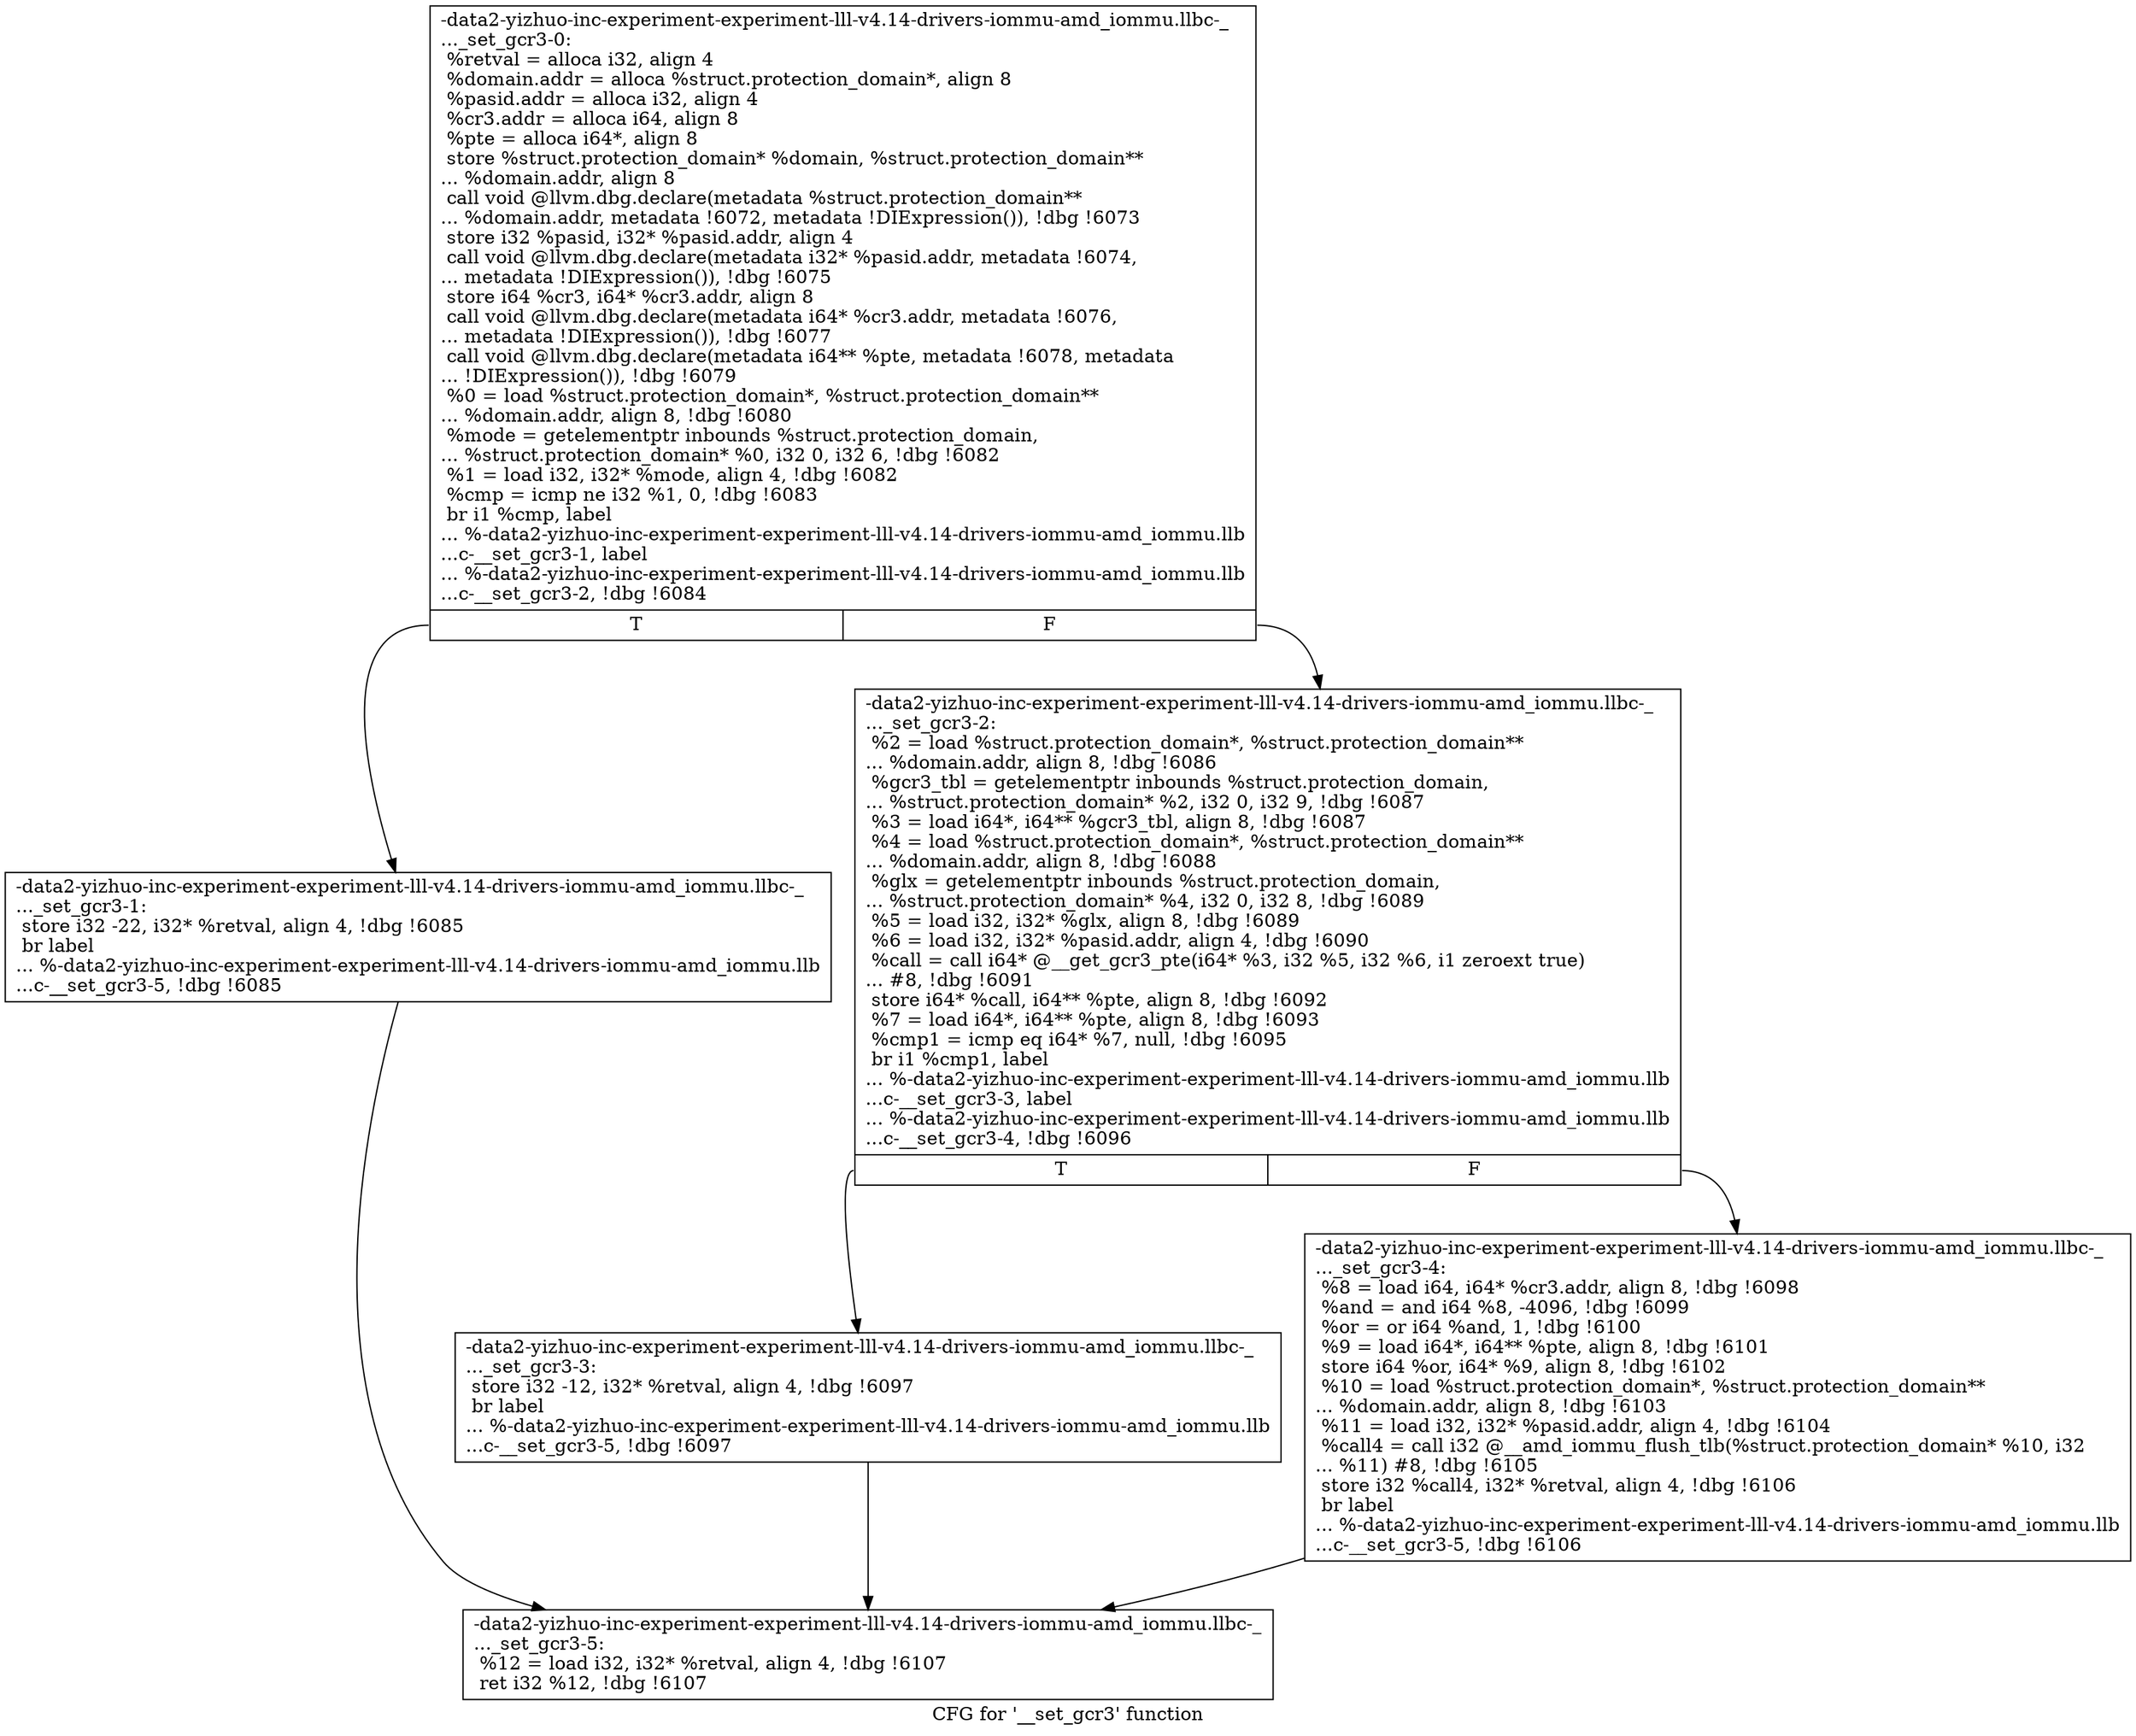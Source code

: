 digraph "CFG for '__set_gcr3' function" {
	label="CFG for '__set_gcr3' function";

	Node0x561b94657bf0 [shape=record,label="{-data2-yizhuo-inc-experiment-experiment-lll-v4.14-drivers-iommu-amd_iommu.llbc-_\l..._set_gcr3-0:\l  %retval = alloca i32, align 4\l  %domain.addr = alloca %struct.protection_domain*, align 8\l  %pasid.addr = alloca i32, align 4\l  %cr3.addr = alloca i64, align 8\l  %pte = alloca i64*, align 8\l  store %struct.protection_domain* %domain, %struct.protection_domain**\l... %domain.addr, align 8\l  call void @llvm.dbg.declare(metadata %struct.protection_domain**\l... %domain.addr, metadata !6072, metadata !DIExpression()), !dbg !6073\l  store i32 %pasid, i32* %pasid.addr, align 4\l  call void @llvm.dbg.declare(metadata i32* %pasid.addr, metadata !6074,\l... metadata !DIExpression()), !dbg !6075\l  store i64 %cr3, i64* %cr3.addr, align 8\l  call void @llvm.dbg.declare(metadata i64* %cr3.addr, metadata !6076,\l... metadata !DIExpression()), !dbg !6077\l  call void @llvm.dbg.declare(metadata i64** %pte, metadata !6078, metadata\l... !DIExpression()), !dbg !6079\l  %0 = load %struct.protection_domain*, %struct.protection_domain**\l... %domain.addr, align 8, !dbg !6080\l  %mode = getelementptr inbounds %struct.protection_domain,\l... %struct.protection_domain* %0, i32 0, i32 6, !dbg !6082\l  %1 = load i32, i32* %mode, align 4, !dbg !6082\l  %cmp = icmp ne i32 %1, 0, !dbg !6083\l  br i1 %cmp, label\l... %-data2-yizhuo-inc-experiment-experiment-lll-v4.14-drivers-iommu-amd_iommu.llb\l...c-__set_gcr3-1, label\l... %-data2-yizhuo-inc-experiment-experiment-lll-v4.14-drivers-iommu-amd_iommu.llb\l...c-__set_gcr3-2, !dbg !6084\l|{<s0>T|<s1>F}}"];
	Node0x561b94657bf0:s0 -> Node0x561b9465bdd0;
	Node0x561b94657bf0:s1 -> Node0x561b9465be20;
	Node0x561b9465bdd0 [shape=record,label="{-data2-yizhuo-inc-experiment-experiment-lll-v4.14-drivers-iommu-amd_iommu.llbc-_\l..._set_gcr3-1: \l  store i32 -22, i32* %retval, align 4, !dbg !6085\l  br label\l... %-data2-yizhuo-inc-experiment-experiment-lll-v4.14-drivers-iommu-amd_iommu.llb\l...c-__set_gcr3-5, !dbg !6085\l}"];
	Node0x561b9465bdd0 -> Node0x561b9465bf10;
	Node0x561b9465be20 [shape=record,label="{-data2-yizhuo-inc-experiment-experiment-lll-v4.14-drivers-iommu-amd_iommu.llbc-_\l..._set_gcr3-2: \l  %2 = load %struct.protection_domain*, %struct.protection_domain**\l... %domain.addr, align 8, !dbg !6086\l  %gcr3_tbl = getelementptr inbounds %struct.protection_domain,\l... %struct.protection_domain* %2, i32 0, i32 9, !dbg !6087\l  %3 = load i64*, i64** %gcr3_tbl, align 8, !dbg !6087\l  %4 = load %struct.protection_domain*, %struct.protection_domain**\l... %domain.addr, align 8, !dbg !6088\l  %glx = getelementptr inbounds %struct.protection_domain,\l... %struct.protection_domain* %4, i32 0, i32 8, !dbg !6089\l  %5 = load i32, i32* %glx, align 8, !dbg !6089\l  %6 = load i32, i32* %pasid.addr, align 4, !dbg !6090\l  %call = call i64* @__get_gcr3_pte(i64* %3, i32 %5, i32 %6, i1 zeroext true)\l... #8, !dbg !6091\l  store i64* %call, i64** %pte, align 8, !dbg !6092\l  %7 = load i64*, i64** %pte, align 8, !dbg !6093\l  %cmp1 = icmp eq i64* %7, null, !dbg !6095\l  br i1 %cmp1, label\l... %-data2-yizhuo-inc-experiment-experiment-lll-v4.14-drivers-iommu-amd_iommu.llb\l...c-__set_gcr3-3, label\l... %-data2-yizhuo-inc-experiment-experiment-lll-v4.14-drivers-iommu-amd_iommu.llb\l...c-__set_gcr3-4, !dbg !6096\l|{<s0>T|<s1>F}}"];
	Node0x561b9465be20:s0 -> Node0x561b9465be70;
	Node0x561b9465be20:s1 -> Node0x561b9465bec0;
	Node0x561b9465be70 [shape=record,label="{-data2-yizhuo-inc-experiment-experiment-lll-v4.14-drivers-iommu-amd_iommu.llbc-_\l..._set_gcr3-3: \l  store i32 -12, i32* %retval, align 4, !dbg !6097\l  br label\l... %-data2-yizhuo-inc-experiment-experiment-lll-v4.14-drivers-iommu-amd_iommu.llb\l...c-__set_gcr3-5, !dbg !6097\l}"];
	Node0x561b9465be70 -> Node0x561b9465bf10;
	Node0x561b9465bec0 [shape=record,label="{-data2-yizhuo-inc-experiment-experiment-lll-v4.14-drivers-iommu-amd_iommu.llbc-_\l..._set_gcr3-4: \l  %8 = load i64, i64* %cr3.addr, align 8, !dbg !6098\l  %and = and i64 %8, -4096, !dbg !6099\l  %or = or i64 %and, 1, !dbg !6100\l  %9 = load i64*, i64** %pte, align 8, !dbg !6101\l  store i64 %or, i64* %9, align 8, !dbg !6102\l  %10 = load %struct.protection_domain*, %struct.protection_domain**\l... %domain.addr, align 8, !dbg !6103\l  %11 = load i32, i32* %pasid.addr, align 4, !dbg !6104\l  %call4 = call i32 @__amd_iommu_flush_tlb(%struct.protection_domain* %10, i32\l... %11) #8, !dbg !6105\l  store i32 %call4, i32* %retval, align 4, !dbg !6106\l  br label\l... %-data2-yizhuo-inc-experiment-experiment-lll-v4.14-drivers-iommu-amd_iommu.llb\l...c-__set_gcr3-5, !dbg !6106\l}"];
	Node0x561b9465bec0 -> Node0x561b9465bf10;
	Node0x561b9465bf10 [shape=record,label="{-data2-yizhuo-inc-experiment-experiment-lll-v4.14-drivers-iommu-amd_iommu.llbc-_\l..._set_gcr3-5: \l  %12 = load i32, i32* %retval, align 4, !dbg !6107\l  ret i32 %12, !dbg !6107\l}"];
}

